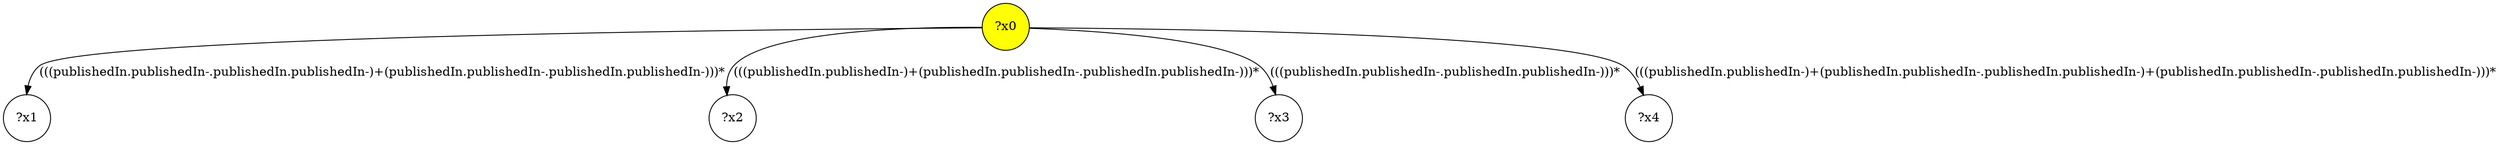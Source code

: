 digraph g {
	x0 [fillcolor="yellow", style="filled," shape=circle, label="?x0"];
	x1 [shape=circle, label="?x1"];
	x0 -> x1 [label="(((publishedIn.publishedIn-.publishedIn.publishedIn-)+(publishedIn.publishedIn-.publishedIn.publishedIn-)))*"];
	x2 [shape=circle, label="?x2"];
	x0 -> x2 [label="(((publishedIn.publishedIn-)+(publishedIn.publishedIn-.publishedIn.publishedIn-)))*"];
	x3 [shape=circle, label="?x3"];
	x0 -> x3 [label="(((publishedIn.publishedIn-.publishedIn.publishedIn-)))*"];
	x4 [shape=circle, label="?x4"];
	x0 -> x4 [label="(((publishedIn.publishedIn-)+(publishedIn.publishedIn-.publishedIn.publishedIn-)+(publishedIn.publishedIn-.publishedIn.publishedIn-)))*"];
}
